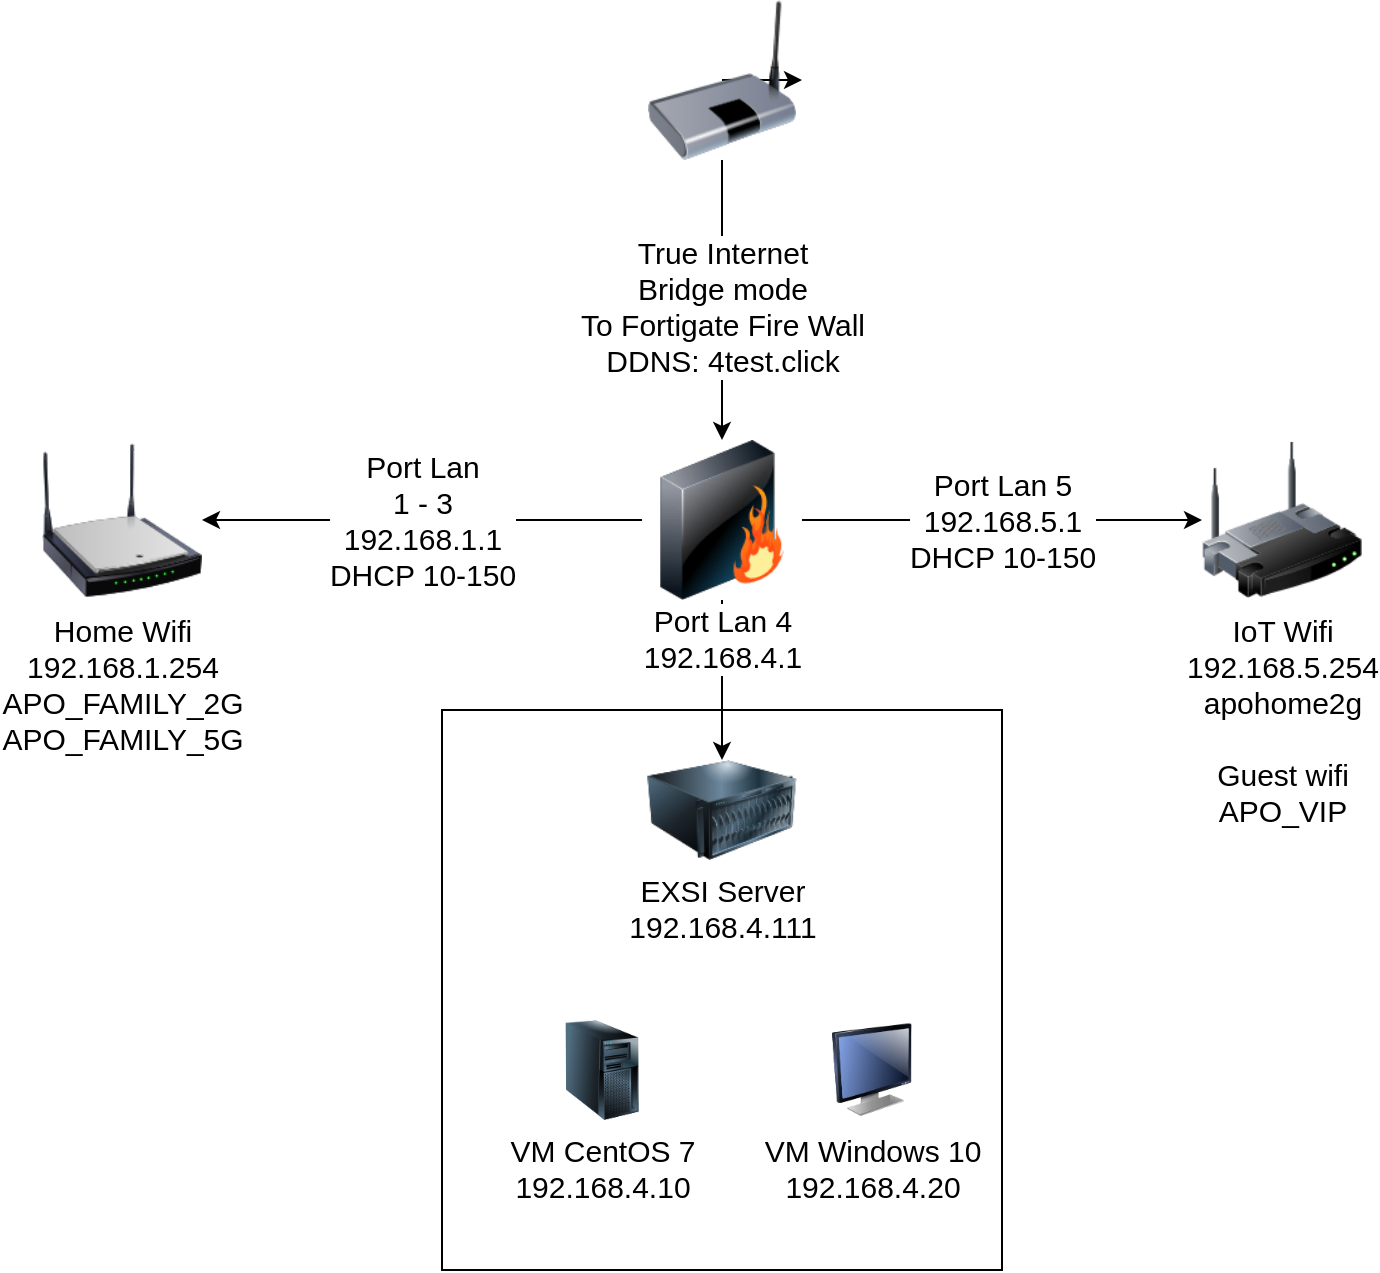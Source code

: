 <mxfile version="20.7.4" type="github">
  <diagram name="Page-1" id="55a83fd1-7818-8e21-69c5-c3457e3827bb">
    <mxGraphModel dx="1434" dy="923" grid="1" gridSize="10" guides="1" tooltips="1" connect="1" arrows="1" fold="1" page="1" pageScale="1" pageWidth="1100" pageHeight="850" background="none" math="0" shadow="0">
      <root>
        <mxCell id="0" />
        <mxCell id="1" parent="0" />
        <mxCell id="_WVn60v9LsM-YPeAkgen-11" value="" style="whiteSpace=wrap;html=1;aspect=fixed;fillColor=none;fontSize=15;" vertex="1" parent="1">
          <mxGeometry x="370" y="425" width="280" height="280" as="geometry" />
        </mxCell>
        <mxCell id="_WVn60v9LsM-YPeAkgen-6" value="" style="edgeStyle=none;rounded=0;orthogonalLoop=1;jettySize=auto;html=1;" edge="1" parent="1" target="_WVn60v9LsM-YPeAkgen-3">
          <mxGeometry relative="1" as="geometry">
            <mxPoint x="510" y="110" as="sourcePoint" />
          </mxGeometry>
        </mxCell>
        <mxCell id="_WVn60v9LsM-YPeAkgen-2" value="&lt;font style=&quot;font-size: 15px;&quot;&gt;Port Lan &lt;br&gt;1 - 3&lt;br style=&quot;font-size: 15px;&quot;&gt;192.168.1.1&lt;br style=&quot;font-size: 15px;&quot;&gt;DHCP 10-150&lt;/font&gt;" style="edgeStyle=orthogonalEdgeStyle;rounded=0;orthogonalLoop=1;jettySize=auto;html=1;fontSize=15;" edge="1" parent="1" source="69ecfefc5c41e42c-3" target="_WVn60v9LsM-YPeAkgen-8">
          <mxGeometry relative="1" as="geometry">
            <mxPoint x="330" y="330" as="targetPoint" />
          </mxGeometry>
        </mxCell>
        <mxCell id="_WVn60v9LsM-YPeAkgen-10" value="Port Lan 4&lt;br style=&quot;font-size: 15px;&quot;&gt;192.168.4.1" style="edgeStyle=none;rounded=0;orthogonalLoop=1;jettySize=auto;html=1;fontSize=15;" edge="1" parent="1" source="69ecfefc5c41e42c-3" target="_WVn60v9LsM-YPeAkgen-9">
          <mxGeometry x="-0.538" relative="1" as="geometry">
            <mxPoint as="offset" />
          </mxGeometry>
        </mxCell>
        <mxCell id="_WVn60v9LsM-YPeAkgen-15" value="Port Lan 5&lt;br&gt;192.168.5.1&lt;br&gt;DHCP 10-150" style="edgeStyle=none;rounded=0;orthogonalLoop=1;jettySize=auto;html=1;fontSize=15;" edge="1" parent="1" source="69ecfefc5c41e42c-3" target="_WVn60v9LsM-YPeAkgen-14">
          <mxGeometry relative="1" as="geometry" />
        </mxCell>
        <mxCell id="69ecfefc5c41e42c-3" value="" style="image;html=1;labelBackgroundColor=#ffffff;image=img/lib/clip_art/networking/Firewall_128x128.png;rounded=1;shadow=0;comic=0;strokeWidth=2;fontSize=15;labelPosition=right;verticalLabelPosition=middle;align=left;verticalAlign=middle;" parent="1" vertex="1">
          <mxGeometry x="470" y="290" width="80" height="80" as="geometry" />
        </mxCell>
        <mxCell id="_WVn60v9LsM-YPeAkgen-7" value="" style="edgeStyle=none;rounded=0;orthogonalLoop=1;jettySize=auto;html=1;fontSize=15;" edge="1" parent="1" source="_WVn60v9LsM-YPeAkgen-3" target="69ecfefc5c41e42c-3">
          <mxGeometry relative="1" as="geometry" />
        </mxCell>
        <mxCell id="_WVn60v9LsM-YPeAkgen-3" value="&lt;font style=&quot;font-size: 15px;&quot;&gt;True Internet&lt;br style=&quot;&quot;&gt;Bridge mode&lt;br&gt;To Fortigate Fire Wall&lt;br&gt;DDNS: 4test.click&lt;/font&gt;" style="image;html=1;image=img/lib/clip_art/networking/Bridge_128x128.png;fontSize=12;spacingTop=31;" vertex="1" parent="1">
          <mxGeometry x="470" y="70" width="80" height="80" as="geometry" />
        </mxCell>
        <mxCell id="_WVn60v9LsM-YPeAkgen-8" value="&lt;font style=&quot;font-size: 15px;&quot;&gt;Home Wifi &lt;br&gt;192.168.1.254&lt;br style=&quot;font-size: 15px;&quot;&gt;APO_FAMILY_2G&lt;br style=&quot;font-size: 15px;&quot;&gt;APO_FAMILY_5G&lt;/font&gt;" style="image;html=1;image=img/lib/clip_art/networking/Wireless_Router_N_128x128.png;fontSize=15;" vertex="1" parent="1">
          <mxGeometry x="170" y="290" width="80" height="80" as="geometry" />
        </mxCell>
        <mxCell id="_WVn60v9LsM-YPeAkgen-9" value="EXSI Server&lt;br&gt;192.168.4.111" style="image;html=1;image=img/lib/clip_art/computers/Server_128x128.png;fontSize=15;" vertex="1" parent="1">
          <mxGeometry x="455" y="450" width="110" height="50" as="geometry" />
        </mxCell>
        <mxCell id="_WVn60v9LsM-YPeAkgen-12" value="VM Windows 10&lt;br style=&quot;font-size: 15px;&quot;&gt;192.168.4.20" style="image;html=1;image=img/lib/clip_art/computers/Monitor_128x128.png;fillColor=none;fontSize=15;" vertex="1" parent="1">
          <mxGeometry x="565" y="580" width="40" height="50" as="geometry" />
        </mxCell>
        <mxCell id="_WVn60v9LsM-YPeAkgen-13" value="VM CentOS 7&lt;br style=&quot;font-size: 15px;&quot;&gt;192.168.4.10" style="image;html=1;image=img/lib/clip_art/computers/Server_Tower_128x128.png;fillColor=none;fontSize=15;" vertex="1" parent="1">
          <mxGeometry x="430" y="580" width="40" height="50" as="geometry" />
        </mxCell>
        <mxCell id="_WVn60v9LsM-YPeAkgen-14" value="IoT Wifi &lt;br&gt;192.168.5.254&lt;br&gt;apohome2g&lt;br&gt;&lt;br&gt;Guest wifi&lt;br&gt;APO_VIP" style="image;html=1;image=img/lib/clip_art/networking/Wireless_Router_128x128.png;fontSize=15;fillColor=none;" vertex="1" parent="1">
          <mxGeometry x="750" y="290" width="80" height="80" as="geometry" />
        </mxCell>
      </root>
    </mxGraphModel>
  </diagram>
</mxfile>
